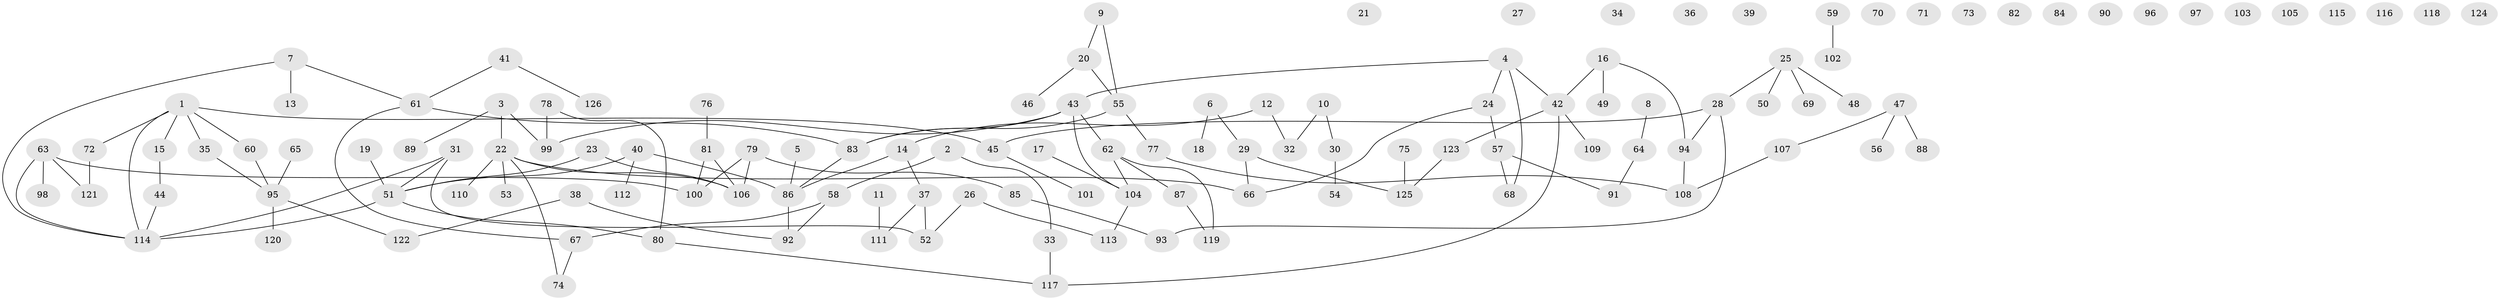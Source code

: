 // Generated by graph-tools (version 1.1) at 2025/40/03/09/25 04:40:53]
// undirected, 126 vertices, 130 edges
graph export_dot {
graph [start="1"]
  node [color=gray90,style=filled];
  1;
  2;
  3;
  4;
  5;
  6;
  7;
  8;
  9;
  10;
  11;
  12;
  13;
  14;
  15;
  16;
  17;
  18;
  19;
  20;
  21;
  22;
  23;
  24;
  25;
  26;
  27;
  28;
  29;
  30;
  31;
  32;
  33;
  34;
  35;
  36;
  37;
  38;
  39;
  40;
  41;
  42;
  43;
  44;
  45;
  46;
  47;
  48;
  49;
  50;
  51;
  52;
  53;
  54;
  55;
  56;
  57;
  58;
  59;
  60;
  61;
  62;
  63;
  64;
  65;
  66;
  67;
  68;
  69;
  70;
  71;
  72;
  73;
  74;
  75;
  76;
  77;
  78;
  79;
  80;
  81;
  82;
  83;
  84;
  85;
  86;
  87;
  88;
  89;
  90;
  91;
  92;
  93;
  94;
  95;
  96;
  97;
  98;
  99;
  100;
  101;
  102;
  103;
  104;
  105;
  106;
  107;
  108;
  109;
  110;
  111;
  112;
  113;
  114;
  115;
  116;
  117;
  118;
  119;
  120;
  121;
  122;
  123;
  124;
  125;
  126;
  1 -- 15;
  1 -- 35;
  1 -- 45;
  1 -- 60;
  1 -- 72;
  1 -- 114;
  2 -- 33;
  2 -- 58;
  3 -- 22;
  3 -- 89;
  3 -- 99;
  4 -- 24;
  4 -- 42;
  4 -- 43;
  4 -- 68;
  5 -- 86;
  6 -- 18;
  6 -- 29;
  7 -- 13;
  7 -- 61;
  7 -- 114;
  8 -- 64;
  9 -- 20;
  9 -- 55;
  10 -- 30;
  10 -- 32;
  11 -- 111;
  12 -- 14;
  12 -- 32;
  14 -- 37;
  14 -- 86;
  15 -- 44;
  16 -- 42;
  16 -- 49;
  16 -- 94;
  17 -- 104;
  19 -- 51;
  20 -- 46;
  20 -- 55;
  22 -- 53;
  22 -- 66;
  22 -- 74;
  22 -- 106;
  22 -- 110;
  23 -- 51;
  23 -- 106;
  24 -- 57;
  24 -- 66;
  25 -- 28;
  25 -- 48;
  25 -- 50;
  25 -- 69;
  26 -- 52;
  26 -- 113;
  28 -- 45;
  28 -- 93;
  28 -- 94;
  29 -- 66;
  29 -- 125;
  30 -- 54;
  31 -- 51;
  31 -- 52;
  31 -- 114;
  33 -- 117;
  35 -- 95;
  37 -- 52;
  37 -- 111;
  38 -- 92;
  38 -- 122;
  40 -- 51;
  40 -- 86;
  40 -- 112;
  41 -- 61;
  41 -- 126;
  42 -- 109;
  42 -- 117;
  42 -- 123;
  43 -- 62;
  43 -- 83;
  43 -- 99;
  43 -- 104;
  44 -- 114;
  45 -- 101;
  47 -- 56;
  47 -- 88;
  47 -- 107;
  51 -- 80;
  51 -- 114;
  55 -- 77;
  55 -- 83;
  57 -- 68;
  57 -- 91;
  58 -- 67;
  58 -- 92;
  59 -- 102;
  60 -- 95;
  61 -- 67;
  61 -- 83;
  62 -- 87;
  62 -- 104;
  62 -- 119;
  63 -- 98;
  63 -- 100;
  63 -- 114;
  63 -- 121;
  64 -- 91;
  65 -- 95;
  67 -- 74;
  72 -- 121;
  75 -- 125;
  76 -- 81;
  77 -- 108;
  78 -- 80;
  78 -- 99;
  79 -- 85;
  79 -- 100;
  79 -- 106;
  80 -- 117;
  81 -- 100;
  81 -- 106;
  83 -- 86;
  85 -- 93;
  86 -- 92;
  87 -- 119;
  94 -- 108;
  95 -- 120;
  95 -- 122;
  104 -- 113;
  107 -- 108;
  123 -- 125;
}
